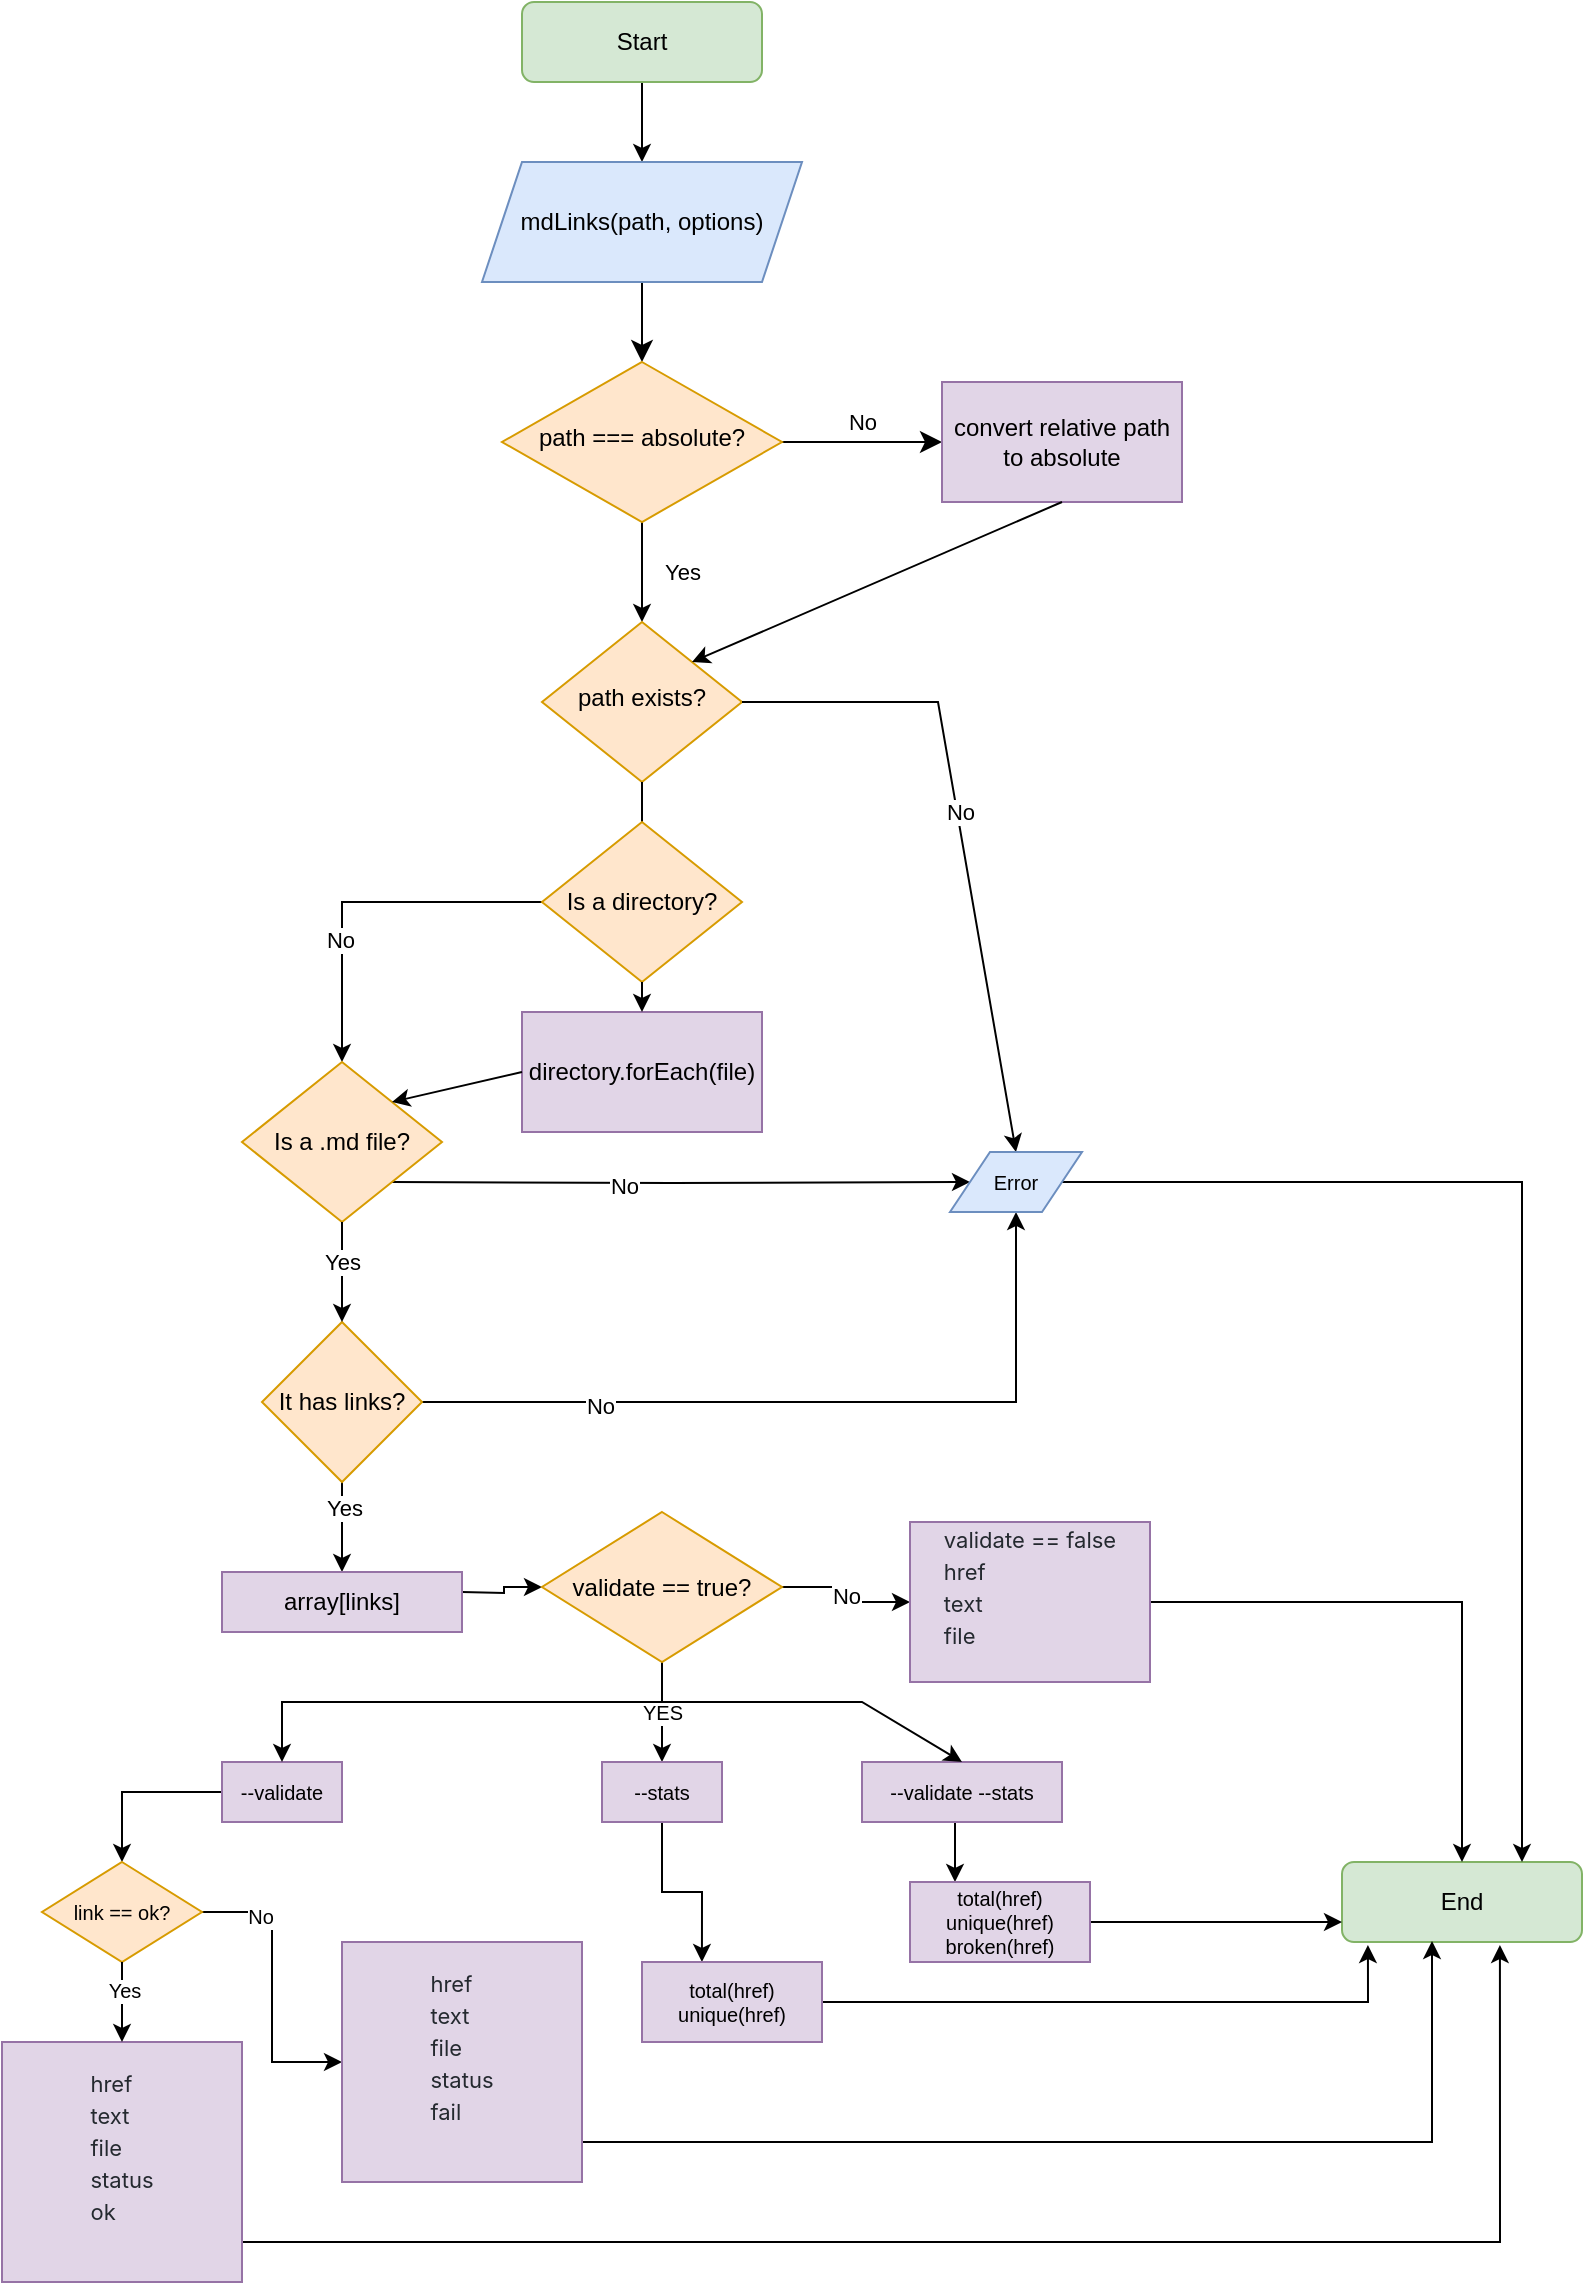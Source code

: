 <mxfile version="20.8.20" type="github">
  <diagram id="C5RBs43oDa-KdzZeNtuy" name="Page-1">
    <mxGraphModel dx="954" dy="530" grid="1" gridSize="10" guides="1" tooltips="1" connect="1" arrows="1" fold="1" page="1" pageScale="1" pageWidth="827" pageHeight="1169" math="0" shadow="0">
      <root>
        <mxCell id="WIyWlLk6GJQsqaUBKTNV-0" />
        <mxCell id="WIyWlLk6GJQsqaUBKTNV-1" parent="WIyWlLk6GJQsqaUBKTNV-0" />
        <mxCell id="WIyWlLk6GJQsqaUBKTNV-2" value="" style="rounded=0;html=1;jettySize=auto;orthogonalLoop=1;fontSize=11;endArrow=classic;endFill=1;endSize=8;strokeWidth=1;shadow=0;labelBackgroundColor=none;edgeStyle=orthogonalEdgeStyle;startArrow=none;" parent="WIyWlLk6GJQsqaUBKTNV-1" source="OmvuDLbbuwKiAppSM0HC-1" target="WIyWlLk6GJQsqaUBKTNV-6" edge="1">
          <mxGeometry relative="1" as="geometry" />
        </mxCell>
        <mxCell id="OmvuDLbbuwKiAppSM0HC-4" value="" style="edgeStyle=orthogonalEdgeStyle;rounded=0;orthogonalLoop=1;jettySize=auto;html=1;" edge="1" parent="WIyWlLk6GJQsqaUBKTNV-1" source="WIyWlLk6GJQsqaUBKTNV-3" target="OmvuDLbbuwKiAppSM0HC-1">
          <mxGeometry relative="1" as="geometry" />
        </mxCell>
        <mxCell id="WIyWlLk6GJQsqaUBKTNV-3" value="Start" style="rounded=1;whiteSpace=wrap;html=1;fontSize=12;glass=0;strokeWidth=1;shadow=0;fillColor=#d5e8d4;strokeColor=#82b366;" parent="WIyWlLk6GJQsqaUBKTNV-1" vertex="1">
          <mxGeometry x="280" y="10" width="120" height="40" as="geometry" />
        </mxCell>
        <mxCell id="WIyWlLk6GJQsqaUBKTNV-4" value="Yes" style="rounded=0;html=1;jettySize=auto;orthogonalLoop=1;fontSize=11;endArrow=classic;endFill=1;strokeWidth=1;shadow=0;labelBackgroundColor=none;edgeStyle=orthogonalEdgeStyle;" parent="WIyWlLk6GJQsqaUBKTNV-1" source="WIyWlLk6GJQsqaUBKTNV-6" target="WIyWlLk6GJQsqaUBKTNV-10" edge="1">
          <mxGeometry y="20" relative="1" as="geometry">
            <mxPoint as="offset" />
          </mxGeometry>
        </mxCell>
        <mxCell id="WIyWlLk6GJQsqaUBKTNV-5" value="No" style="edgeStyle=orthogonalEdgeStyle;rounded=0;html=1;jettySize=auto;orthogonalLoop=1;fontSize=11;endArrow=classic;endFill=1;endSize=8;strokeWidth=1;shadow=0;labelBackgroundColor=none;" parent="WIyWlLk6GJQsqaUBKTNV-1" source="WIyWlLk6GJQsqaUBKTNV-6" edge="1">
          <mxGeometry y="10" relative="1" as="geometry">
            <mxPoint as="offset" />
            <mxPoint x="490" y="230" as="targetPoint" />
            <Array as="points">
              <mxPoint x="470" y="230" />
              <mxPoint x="470" y="230" />
            </Array>
          </mxGeometry>
        </mxCell>
        <mxCell id="WIyWlLk6GJQsqaUBKTNV-6" value="path === absolute?" style="rhombus;whiteSpace=wrap;html=1;shadow=0;fontFamily=Helvetica;fontSize=12;align=center;strokeWidth=1;spacing=6;spacingTop=-4;fillColor=#ffe6cc;strokeColor=#d79b00;" parent="WIyWlLk6GJQsqaUBKTNV-1" vertex="1">
          <mxGeometry x="270" y="190" width="140" height="80" as="geometry" />
        </mxCell>
        <mxCell id="WIyWlLk6GJQsqaUBKTNV-10" value="path exists?" style="rhombus;whiteSpace=wrap;html=1;shadow=0;fontFamily=Helvetica;fontSize=12;align=center;strokeWidth=1;spacing=6;spacingTop=-4;fillColor=#ffe6cc;strokeColor=#d79b00;" parent="WIyWlLk6GJQsqaUBKTNV-1" vertex="1">
          <mxGeometry x="290" y="320" width="100" height="80" as="geometry" />
        </mxCell>
        <mxCell id="WIyWlLk6GJQsqaUBKTNV-11" value="End" style="rounded=1;whiteSpace=wrap;html=1;fontSize=12;glass=0;strokeWidth=1;shadow=0;fillColor=#d5e8d4;strokeColor=#82b366;" parent="WIyWlLk6GJQsqaUBKTNV-1" vertex="1">
          <mxGeometry x="690" y="940" width="120" height="40" as="geometry" />
        </mxCell>
        <mxCell id="OmvuDLbbuwKiAppSM0HC-1" value="mdLinks(path, options)" style="shape=parallelogram;perimeter=parallelogramPerimeter;whiteSpace=wrap;html=1;fixedSize=1;fillColor=#dae8fc;strokeColor=#6c8ebf;" vertex="1" parent="WIyWlLk6GJQsqaUBKTNV-1">
          <mxGeometry x="260" y="90" width="160" height="60" as="geometry" />
        </mxCell>
        <mxCell id="OmvuDLbbuwKiAppSM0HC-5" value="convert relative path to absolute" style="rounded=0;whiteSpace=wrap;html=1;fillColor=#e1d5e7;strokeColor=#9673a6;" vertex="1" parent="WIyWlLk6GJQsqaUBKTNV-1">
          <mxGeometry x="490" y="200" width="120" height="60" as="geometry" />
        </mxCell>
        <mxCell id="OmvuDLbbuwKiAppSM0HC-8" value="" style="endArrow=classic;html=1;rounded=0;exitX=0.5;exitY=1;exitDx=0;exitDy=0;entryX=1;entryY=0;entryDx=0;entryDy=0;" edge="1" parent="WIyWlLk6GJQsqaUBKTNV-1" source="OmvuDLbbuwKiAppSM0HC-5" target="WIyWlLk6GJQsqaUBKTNV-10">
          <mxGeometry width="50" height="50" relative="1" as="geometry">
            <mxPoint x="510" y="350" as="sourcePoint" />
            <mxPoint x="560" y="300" as="targetPoint" />
          </mxGeometry>
        </mxCell>
        <mxCell id="OmvuDLbbuwKiAppSM0HC-12" value="" style="rounded=0;html=1;jettySize=auto;orthogonalLoop=1;fontSize=11;endArrow=none;endFill=0;endSize=8;strokeWidth=1;shadow=0;labelBackgroundColor=none;edgeStyle=orthogonalEdgeStyle;" edge="1" parent="WIyWlLk6GJQsqaUBKTNV-1" source="WIyWlLk6GJQsqaUBKTNV-10" target="OmvuDLbbuwKiAppSM0HC-11">
          <mxGeometry x="0.333" y="20" relative="1" as="geometry">
            <mxPoint as="offset" />
            <mxPoint x="340" y="400" as="sourcePoint" />
            <mxPoint x="340" y="690" as="targetPoint" />
          </mxGeometry>
        </mxCell>
        <mxCell id="OmvuDLbbuwKiAppSM0HC-15" style="edgeStyle=orthogonalEdgeStyle;rounded=0;orthogonalLoop=1;jettySize=auto;html=1;" edge="1" parent="WIyWlLk6GJQsqaUBKTNV-1" source="OmvuDLbbuwKiAppSM0HC-11">
          <mxGeometry relative="1" as="geometry">
            <mxPoint x="190" y="540" as="targetPoint" />
            <Array as="points">
              <mxPoint x="190" y="460" />
            </Array>
          </mxGeometry>
        </mxCell>
        <mxCell id="OmvuDLbbuwKiAppSM0HC-16" value="No" style="edgeLabel;html=1;align=center;verticalAlign=middle;resizable=0;points=[];" vertex="1" connectable="0" parent="OmvuDLbbuwKiAppSM0HC-15">
          <mxGeometry x="0.314" y="-1" relative="1" as="geometry">
            <mxPoint as="offset" />
          </mxGeometry>
        </mxCell>
        <mxCell id="OmvuDLbbuwKiAppSM0HC-11" value="Is a directory?" style="rhombus;whiteSpace=wrap;html=1;fillColor=#ffe6cc;strokeColor=#d79b00;" vertex="1" parent="WIyWlLk6GJQsqaUBKTNV-1">
          <mxGeometry x="290" y="420" width="100" height="80" as="geometry" />
        </mxCell>
        <mxCell id="OmvuDLbbuwKiAppSM0HC-27" style="edgeStyle=orthogonalEdgeStyle;rounded=0;orthogonalLoop=1;jettySize=auto;html=1;exitX=1;exitY=1;exitDx=0;exitDy=0;entryX=0;entryY=0.5;entryDx=0;entryDy=0;" edge="1" parent="WIyWlLk6GJQsqaUBKTNV-1" target="OmvuDLbbuwKiAppSM0HC-66">
          <mxGeometry relative="1" as="geometry">
            <mxPoint x="215" y="600" as="sourcePoint" />
            <mxPoint x="540" y="595" as="targetPoint" />
          </mxGeometry>
        </mxCell>
        <mxCell id="OmvuDLbbuwKiAppSM0HC-28" value="No" style="edgeLabel;html=1;align=center;verticalAlign=middle;resizable=0;points=[];" vertex="1" connectable="0" parent="OmvuDLbbuwKiAppSM0HC-27">
          <mxGeometry x="-0.2" relative="1" as="geometry">
            <mxPoint y="1" as="offset" />
          </mxGeometry>
        </mxCell>
        <mxCell id="OmvuDLbbuwKiAppSM0HC-14" value="Is a .md file?" style="rhombus;whiteSpace=wrap;html=1;fillColor=#ffe6cc;strokeColor=#d79b00;" vertex="1" parent="WIyWlLk6GJQsqaUBKTNV-1">
          <mxGeometry x="140" y="540" width="100" height="80" as="geometry" />
        </mxCell>
        <mxCell id="OmvuDLbbuwKiAppSM0HC-17" value="directory.forEach(file)" style="rounded=0;whiteSpace=wrap;html=1;fillColor=#e1d5e7;strokeColor=#9673a6;" vertex="1" parent="WIyWlLk6GJQsqaUBKTNV-1">
          <mxGeometry x="280" y="515" width="120" height="60" as="geometry" />
        </mxCell>
        <mxCell id="OmvuDLbbuwKiAppSM0HC-19" value="" style="endArrow=classic;html=1;rounded=0;exitX=0.5;exitY=1;exitDx=0;exitDy=0;entryX=0.5;entryY=0;entryDx=0;entryDy=0;" edge="1" parent="WIyWlLk6GJQsqaUBKTNV-1" source="OmvuDLbbuwKiAppSM0HC-11" target="OmvuDLbbuwKiAppSM0HC-17">
          <mxGeometry width="50" height="50" relative="1" as="geometry">
            <mxPoint x="510" y="680" as="sourcePoint" />
            <mxPoint x="560" y="630" as="targetPoint" />
            <Array as="points" />
          </mxGeometry>
        </mxCell>
        <mxCell id="OmvuDLbbuwKiAppSM0HC-20" value="" style="endArrow=classic;html=1;rounded=0;entryX=1;entryY=0;entryDx=0;entryDy=0;exitX=0;exitY=0.5;exitDx=0;exitDy=0;" edge="1" parent="WIyWlLk6GJQsqaUBKTNV-1" source="OmvuDLbbuwKiAppSM0HC-17">
          <mxGeometry width="50" height="50" relative="1" as="geometry">
            <mxPoint x="210" y="660" as="sourcePoint" />
            <mxPoint x="215" y="560" as="targetPoint" />
          </mxGeometry>
        </mxCell>
        <mxCell id="OmvuDLbbuwKiAppSM0HC-29" style="edgeStyle=orthogonalEdgeStyle;rounded=0;orthogonalLoop=1;jettySize=auto;html=1;exitX=1;exitY=0.5;exitDx=0;exitDy=0;entryX=0.5;entryY=1;entryDx=0;entryDy=0;" edge="1" parent="WIyWlLk6GJQsqaUBKTNV-1" source="OmvuDLbbuwKiAppSM0HC-21" target="OmvuDLbbuwKiAppSM0HC-66">
          <mxGeometry relative="1" as="geometry">
            <mxPoint x="580" y="640" as="targetPoint" />
          </mxGeometry>
        </mxCell>
        <mxCell id="OmvuDLbbuwKiAppSM0HC-30" value="No" style="edgeLabel;html=1;align=center;verticalAlign=middle;resizable=0;points=[];" vertex="1" connectable="0" parent="OmvuDLbbuwKiAppSM0HC-29">
          <mxGeometry x="-0.547" y="-1" relative="1" as="geometry">
            <mxPoint y="1" as="offset" />
          </mxGeometry>
        </mxCell>
        <mxCell id="OmvuDLbbuwKiAppSM0HC-32" style="edgeStyle=orthogonalEdgeStyle;rounded=0;orthogonalLoop=1;jettySize=auto;html=1;exitX=0.5;exitY=1;exitDx=0;exitDy=0;entryX=0.5;entryY=0;entryDx=0;entryDy=0;" edge="1" parent="WIyWlLk6GJQsqaUBKTNV-1" source="OmvuDLbbuwKiAppSM0HC-21" target="OmvuDLbbuwKiAppSM0HC-31">
          <mxGeometry relative="1" as="geometry">
            <mxPoint x="190" y="790" as="targetPoint" />
          </mxGeometry>
        </mxCell>
        <mxCell id="OmvuDLbbuwKiAppSM0HC-33" value="Yes" style="edgeLabel;html=1;align=center;verticalAlign=middle;resizable=0;points=[];" vertex="1" connectable="0" parent="OmvuDLbbuwKiAppSM0HC-32">
          <mxGeometry x="-0.425" y="1" relative="1" as="geometry">
            <mxPoint as="offset" />
          </mxGeometry>
        </mxCell>
        <mxCell id="OmvuDLbbuwKiAppSM0HC-21" value="It has links?" style="rhombus;whiteSpace=wrap;html=1;fillColor=#ffe6cc;strokeColor=#d79b00;" vertex="1" parent="WIyWlLk6GJQsqaUBKTNV-1">
          <mxGeometry x="150" y="670" width="80" height="80" as="geometry" />
        </mxCell>
        <mxCell id="OmvuDLbbuwKiAppSM0HC-22" value="" style="endArrow=classic;html=1;rounded=0;entryX=0.5;entryY=0;entryDx=0;entryDy=0;exitX=0.5;exitY=1;exitDx=0;exitDy=0;" edge="1" parent="WIyWlLk6GJQsqaUBKTNV-1" target="OmvuDLbbuwKiAppSM0HC-21">
          <mxGeometry width="50" height="50" relative="1" as="geometry">
            <mxPoint x="190" y="620" as="sourcePoint" />
            <mxPoint x="240" y="590" as="targetPoint" />
          </mxGeometry>
        </mxCell>
        <mxCell id="OmvuDLbbuwKiAppSM0HC-23" value="Yes" style="edgeLabel;html=1;align=center;verticalAlign=middle;resizable=0;points=[];" vertex="1" connectable="0" parent="OmvuDLbbuwKiAppSM0HC-22">
          <mxGeometry x="-0.225" relative="1" as="geometry">
            <mxPoint as="offset" />
          </mxGeometry>
        </mxCell>
        <mxCell id="OmvuDLbbuwKiAppSM0HC-25" value="" style="endArrow=classic;html=1;rounded=0;exitX=1;exitY=0.5;exitDx=0;exitDy=0;entryX=0.5;entryY=0;entryDx=0;entryDy=0;" edge="1" parent="WIyWlLk6GJQsqaUBKTNV-1" source="WIyWlLk6GJQsqaUBKTNV-10" target="OmvuDLbbuwKiAppSM0HC-66">
          <mxGeometry width="50" height="50" relative="1" as="geometry">
            <mxPoint x="490" y="470" as="sourcePoint" />
            <mxPoint x="572.255" y="580" as="targetPoint" />
            <Array as="points">
              <mxPoint x="488" y="360" />
            </Array>
          </mxGeometry>
        </mxCell>
        <mxCell id="OmvuDLbbuwKiAppSM0HC-26" value="No" style="edgeLabel;html=1;align=center;verticalAlign=middle;resizable=0;points=[];" vertex="1" connectable="0" parent="OmvuDLbbuwKiAppSM0HC-25">
          <mxGeometry x="-0.054" y="1" relative="1" as="geometry">
            <mxPoint y="-1" as="offset" />
          </mxGeometry>
        </mxCell>
        <mxCell id="OmvuDLbbuwKiAppSM0HC-35" style="edgeStyle=orthogonalEdgeStyle;rounded=0;orthogonalLoop=1;jettySize=auto;html=1;exitX=1;exitY=0.5;exitDx=0;exitDy=0;entryX=0;entryY=0.5;entryDx=0;entryDy=0;" edge="1" parent="WIyWlLk6GJQsqaUBKTNV-1" target="OmvuDLbbuwKiAppSM0HC-34">
          <mxGeometry relative="1" as="geometry">
            <mxPoint x="250" y="805" as="sourcePoint" />
          </mxGeometry>
        </mxCell>
        <mxCell id="OmvuDLbbuwKiAppSM0HC-31" value="array[links]" style="rounded=0;whiteSpace=wrap;html=1;fillColor=#e1d5e7;strokeColor=#9673a6;" vertex="1" parent="WIyWlLk6GJQsqaUBKTNV-1">
          <mxGeometry x="130" y="795" width="120" height="30" as="geometry" />
        </mxCell>
        <mxCell id="OmvuDLbbuwKiAppSM0HC-37" value="No" style="edgeStyle=orthogonalEdgeStyle;rounded=0;orthogonalLoop=1;jettySize=auto;html=1;exitX=1;exitY=0.5;exitDx=0;exitDy=0;" edge="1" parent="WIyWlLk6GJQsqaUBKTNV-1" source="OmvuDLbbuwKiAppSM0HC-34" target="OmvuDLbbuwKiAppSM0HC-38">
          <mxGeometry relative="1" as="geometry">
            <mxPoint x="460" y="810" as="targetPoint" />
          </mxGeometry>
        </mxCell>
        <mxCell id="OmvuDLbbuwKiAppSM0HC-45" value="YES" style="edgeStyle=orthogonalEdgeStyle;rounded=0;orthogonalLoop=1;jettySize=auto;html=1;exitX=0.5;exitY=1;exitDx=0;exitDy=0;fontSize=10;entryX=0.5;entryY=0;entryDx=0;entryDy=0;" edge="1" parent="WIyWlLk6GJQsqaUBKTNV-1" source="OmvuDLbbuwKiAppSM0HC-34" target="OmvuDLbbuwKiAppSM0HC-43">
          <mxGeometry relative="1" as="geometry">
            <mxPoint x="350" y="870" as="targetPoint" />
            <Array as="points" />
          </mxGeometry>
        </mxCell>
        <mxCell id="OmvuDLbbuwKiAppSM0HC-34" value="validate == true?" style="rhombus;whiteSpace=wrap;html=1;fillColor=#ffe6cc;strokeColor=#d79b00;" vertex="1" parent="WIyWlLk6GJQsqaUBKTNV-1">
          <mxGeometry x="290" y="765" width="120" height="75" as="geometry" />
        </mxCell>
        <mxCell id="OmvuDLbbuwKiAppSM0HC-57" style="edgeStyle=orthogonalEdgeStyle;rounded=0;orthogonalLoop=1;jettySize=auto;html=1;exitX=1;exitY=0.5;exitDx=0;exitDy=0;fontSize=10;" edge="1" parent="WIyWlLk6GJQsqaUBKTNV-1" source="OmvuDLbbuwKiAppSM0HC-38" target="WIyWlLk6GJQsqaUBKTNV-11">
          <mxGeometry relative="1" as="geometry" />
        </mxCell>
        <mxCell id="OmvuDLbbuwKiAppSM0HC-38" value="&lt;p style=&quot;border-color: var(--border-color); box-sizing: border-box; margin-top: 0px; margin-bottom: 16px; text-align: start; background-color: rgb(255, 255, 255); line-height: 0px;&quot; dir=&quot;auto&quot;&gt;&lt;font style=&quot;border-color: var(--border-color);&quot; face=&quot;-apple-system, system-ui, Segoe UI, Noto Sans, Helvetica, Arial, sans-serif, Apple Color Emoji, Segoe UI Emoji&quot; color=&quot;#24292f&quot;&gt;validate == false&lt;/font&gt;&lt;/p&gt;&lt;p style=&quot;border-color: var(--border-color); box-sizing: border-box; margin-top: 0px; margin-bottom: 16px; text-align: start; background-color: rgb(255, 255, 255); line-height: 0px;&quot; dir=&quot;auto&quot;&gt;&lt;font style=&quot;border-color: var(--border-color);&quot; face=&quot;-apple-system, system-ui, Segoe UI, Noto Sans, Helvetica, Arial, sans-serif, Apple Color Emoji, Segoe UI Emoji&quot; color=&quot;#24292f&quot;&gt;href&lt;/font&gt;&lt;/p&gt;&lt;p style=&quot;border-color: var(--border-color); box-sizing: border-box; margin-top: 0px; margin-bottom: 16px; text-align: start; background-color: rgb(255, 255, 255); line-height: 0px;&quot; dir=&quot;auto&quot;&gt;&lt;font style=&quot;border-color: var(--border-color);&quot; face=&quot;-apple-system, system-ui, Segoe UI, Noto Sans, Helvetica, Arial, sans-serif, Apple Color Emoji, Segoe UI Emoji&quot; color=&quot;#24292f&quot;&gt;text&lt;/font&gt;&lt;/p&gt;&lt;p style=&quot;border-color: var(--border-color); box-sizing: border-box; margin-top: 0px; margin-bottom: 16px; text-align: start; background-color: rgb(255, 255, 255); line-height: 0px;&quot; dir=&quot;auto&quot;&gt;&lt;font style=&quot;border-color: var(--border-color);&quot; face=&quot;-apple-system, system-ui, Segoe UI, Noto Sans, Helvetica, Arial, sans-serif, Apple Color Emoji, Segoe UI Emoji&quot; color=&quot;#24292f&quot;&gt;file&lt;/font&gt;&lt;/p&gt;" style="rounded=0;whiteSpace=wrap;html=1;fontSize=11;fillColor=#e1d5e7;strokeColor=#9673a6;" vertex="1" parent="WIyWlLk6GJQsqaUBKTNV-1">
          <mxGeometry x="474" y="770" width="120" height="80" as="geometry" />
        </mxCell>
        <mxCell id="OmvuDLbbuwKiAppSM0HC-58" style="edgeStyle=orthogonalEdgeStyle;rounded=0;orthogonalLoop=1;jettySize=auto;html=1;entryX=0.658;entryY=1.038;entryDx=0;entryDy=0;entryPerimeter=0;fontSize=10;" edge="1" parent="WIyWlLk6GJQsqaUBKTNV-1" source="OmvuDLbbuwKiAppSM0HC-39" target="WIyWlLk6GJQsqaUBKTNV-11">
          <mxGeometry relative="1" as="geometry">
            <Array as="points">
              <mxPoint x="769" y="1130" />
            </Array>
          </mxGeometry>
        </mxCell>
        <mxCell id="OmvuDLbbuwKiAppSM0HC-39" value="&lt;p style=&quot;border-color: var(--border-color); box-sizing: border-box; margin-top: 0px; margin-bottom: 16px; text-align: start; background-color: rgb(255, 255, 255); line-height: 0px;&quot; dir=&quot;auto&quot;&gt;&lt;font style=&quot;border-color: var(--border-color);&quot; face=&quot;-apple-system, system-ui, Segoe UI, Noto Sans, Helvetica, Arial, sans-serif, Apple Color Emoji, Segoe UI Emoji&quot; color=&quot;#24292f&quot;&gt;href&lt;/font&gt;&lt;/p&gt;&lt;p style=&quot;border-color: var(--border-color); box-sizing: border-box; margin-top: 0px; margin-bottom: 16px; text-align: start; background-color: rgb(255, 255, 255); line-height: 0px;&quot; dir=&quot;auto&quot;&gt;&lt;font style=&quot;border-color: var(--border-color);&quot; face=&quot;-apple-system, system-ui, Segoe UI, Noto Sans, Helvetica, Arial, sans-serif, Apple Color Emoji, Segoe UI Emoji&quot; color=&quot;#24292f&quot;&gt;text&lt;/font&gt;&lt;/p&gt;&lt;p style=&quot;border-color: var(--border-color); box-sizing: border-box; margin-top: 0px; margin-bottom: 16px; text-align: start; background-color: rgb(255, 255, 255); line-height: 0px;&quot; dir=&quot;auto&quot;&gt;&lt;font style=&quot;border-color: var(--border-color);&quot; face=&quot;-apple-system, system-ui, Segoe UI, Noto Sans, Helvetica, Arial, sans-serif, Apple Color Emoji, Segoe UI Emoji&quot; color=&quot;#24292f&quot;&gt;file&lt;/font&gt;&lt;/p&gt;&lt;p style=&quot;border-color: var(--border-color); box-sizing: border-box; margin-top: 0px; margin-bottom: 16px; text-align: start; background-color: rgb(255, 255, 255); line-height: 0px;&quot; dir=&quot;auto&quot;&gt;&lt;font style=&quot;border-color: var(--border-color);&quot; face=&quot;-apple-system, system-ui, Segoe UI, Noto Sans, Helvetica, Arial, sans-serif, Apple Color Emoji, Segoe UI Emoji&quot; color=&quot;#24292f&quot;&gt;status&lt;/font&gt;&lt;/p&gt;&lt;p style=&quot;border-color: var(--border-color); box-sizing: border-box; margin-top: 0px; margin-bottom: 16px; text-align: start; background-color: rgb(255, 255, 255); line-height: 0px;&quot; dir=&quot;auto&quot;&gt;&lt;font style=&quot;border-color: var(--border-color);&quot; face=&quot;-apple-system, system-ui, Segoe UI, Noto Sans, Helvetica, Arial, sans-serif, Apple Color Emoji, Segoe UI Emoji&quot; color=&quot;#24292f&quot;&gt;ok&lt;/font&gt;&lt;/p&gt;" style="rounded=0;whiteSpace=wrap;html=1;fontSize=11;fillColor=#e1d5e7;strokeColor=#9673a6;" vertex="1" parent="WIyWlLk6GJQsqaUBKTNV-1">
          <mxGeometry x="20" y="1030" width="120" height="120" as="geometry" />
        </mxCell>
        <mxCell id="OmvuDLbbuwKiAppSM0HC-51" style="edgeStyle=orthogonalEdgeStyle;rounded=0;orthogonalLoop=1;jettySize=auto;html=1;fontSize=10;" edge="1" parent="WIyWlLk6GJQsqaUBKTNV-1" source="OmvuDLbbuwKiAppSM0HC-41" target="OmvuDLbbuwKiAppSM0HC-50">
          <mxGeometry relative="1" as="geometry" />
        </mxCell>
        <mxCell id="OmvuDLbbuwKiAppSM0HC-41" value="--validate" style="rounded=0;whiteSpace=wrap;html=1;fontSize=10;fillColor=#e1d5e7;strokeColor=#9673a6;" vertex="1" parent="WIyWlLk6GJQsqaUBKTNV-1">
          <mxGeometry x="130" y="890" width="60" height="30" as="geometry" />
        </mxCell>
        <mxCell id="OmvuDLbbuwKiAppSM0HC-61" style="edgeStyle=orthogonalEdgeStyle;rounded=0;orthogonalLoop=1;jettySize=auto;html=1;exitX=0.5;exitY=1;exitDx=0;exitDy=0;entryX=0.333;entryY=0;entryDx=0;entryDy=0;entryPerimeter=0;fontSize=10;" edge="1" parent="WIyWlLk6GJQsqaUBKTNV-1" source="OmvuDLbbuwKiAppSM0HC-43" target="OmvuDLbbuwKiAppSM0HC-60">
          <mxGeometry relative="1" as="geometry" />
        </mxCell>
        <mxCell id="OmvuDLbbuwKiAppSM0HC-43" value="--stats" style="rounded=0;whiteSpace=wrap;html=1;fontSize=10;fillColor=#e1d5e7;strokeColor=#9673a6;" vertex="1" parent="WIyWlLk6GJQsqaUBKTNV-1">
          <mxGeometry x="320" y="890" width="60" height="30" as="geometry" />
        </mxCell>
        <mxCell id="OmvuDLbbuwKiAppSM0HC-64" style="edgeStyle=orthogonalEdgeStyle;rounded=0;orthogonalLoop=1;jettySize=auto;html=1;exitX=0.5;exitY=1;exitDx=0;exitDy=0;entryX=0.25;entryY=0;entryDx=0;entryDy=0;fontSize=10;" edge="1" parent="WIyWlLk6GJQsqaUBKTNV-1" source="OmvuDLbbuwKiAppSM0HC-44" target="OmvuDLbbuwKiAppSM0HC-63">
          <mxGeometry relative="1" as="geometry" />
        </mxCell>
        <mxCell id="OmvuDLbbuwKiAppSM0HC-44" value="--validate --stats" style="rounded=0;whiteSpace=wrap;html=1;fontSize=10;fillColor=#e1d5e7;strokeColor=#9673a6;" vertex="1" parent="WIyWlLk6GJQsqaUBKTNV-1">
          <mxGeometry x="450" y="890" width="100" height="30" as="geometry" />
        </mxCell>
        <mxCell id="OmvuDLbbuwKiAppSM0HC-47" value="" style="endArrow=classic;html=1;rounded=0;fontSize=10;entryX=0.5;entryY=0;entryDx=0;entryDy=0;" edge="1" parent="WIyWlLk6GJQsqaUBKTNV-1" target="OmvuDLbbuwKiAppSM0HC-44">
          <mxGeometry width="50" height="50" relative="1" as="geometry">
            <mxPoint x="350" y="860" as="sourcePoint" />
            <mxPoint x="460" y="820" as="targetPoint" />
            <Array as="points">
              <mxPoint x="450" y="860" />
            </Array>
          </mxGeometry>
        </mxCell>
        <mxCell id="OmvuDLbbuwKiAppSM0HC-48" value="" style="endArrow=classic;html=1;rounded=0;fontSize=10;entryX=0.5;entryY=0;entryDx=0;entryDy=0;" edge="1" parent="WIyWlLk6GJQsqaUBKTNV-1" target="OmvuDLbbuwKiAppSM0HC-41">
          <mxGeometry width="50" height="50" relative="1" as="geometry">
            <mxPoint x="350" y="860" as="sourcePoint" />
            <mxPoint x="160" y="880" as="targetPoint" />
            <Array as="points">
              <mxPoint x="160" y="860" />
            </Array>
          </mxGeometry>
        </mxCell>
        <mxCell id="OmvuDLbbuwKiAppSM0HC-55" style="edgeStyle=orthogonalEdgeStyle;rounded=0;orthogonalLoop=1;jettySize=auto;html=1;exitX=1;exitY=0.5;exitDx=0;exitDy=0;fontSize=10;" edge="1" parent="WIyWlLk6GJQsqaUBKTNV-1" source="OmvuDLbbuwKiAppSM0HC-50" target="OmvuDLbbuwKiAppSM0HC-54">
          <mxGeometry relative="1" as="geometry" />
        </mxCell>
        <mxCell id="OmvuDLbbuwKiAppSM0HC-56" value="No" style="edgeLabel;html=1;align=center;verticalAlign=middle;resizable=0;points=[];fontSize=10;" vertex="1" connectable="0" parent="OmvuDLbbuwKiAppSM0HC-55">
          <mxGeometry x="-0.6" y="-1" relative="1" as="geometry">
            <mxPoint y="1" as="offset" />
          </mxGeometry>
        </mxCell>
        <mxCell id="OmvuDLbbuwKiAppSM0HC-50" value="link == ok?" style="rhombus;whiteSpace=wrap;html=1;fontSize=10;fillColor=#ffe6cc;strokeColor=#d79b00;" vertex="1" parent="WIyWlLk6GJQsqaUBKTNV-1">
          <mxGeometry x="40" y="940" width="80" height="50" as="geometry" />
        </mxCell>
        <mxCell id="OmvuDLbbuwKiAppSM0HC-52" value="" style="endArrow=classic;html=1;rounded=0;fontSize=10;exitX=0.5;exitY=1;exitDx=0;exitDy=0;entryX=0.5;entryY=0;entryDx=0;entryDy=0;" edge="1" parent="WIyWlLk6GJQsqaUBKTNV-1" source="OmvuDLbbuwKiAppSM0HC-50" target="OmvuDLbbuwKiAppSM0HC-39">
          <mxGeometry width="50" height="50" relative="1" as="geometry">
            <mxPoint x="140" y="1010" as="sourcePoint" />
            <mxPoint x="190" y="960" as="targetPoint" />
          </mxGeometry>
        </mxCell>
        <mxCell id="OmvuDLbbuwKiAppSM0HC-53" value="Yes" style="edgeLabel;html=1;align=center;verticalAlign=middle;resizable=0;points=[];fontSize=10;" vertex="1" connectable="0" parent="OmvuDLbbuwKiAppSM0HC-52">
          <mxGeometry x="-0.318" y="1" relative="1" as="geometry">
            <mxPoint as="offset" />
          </mxGeometry>
        </mxCell>
        <mxCell id="OmvuDLbbuwKiAppSM0HC-59" style="edgeStyle=orthogonalEdgeStyle;rounded=0;orthogonalLoop=1;jettySize=auto;html=1;entryX=0.375;entryY=0.988;entryDx=0;entryDy=0;entryPerimeter=0;fontSize=10;" edge="1" parent="WIyWlLk6GJQsqaUBKTNV-1" source="OmvuDLbbuwKiAppSM0HC-54" target="WIyWlLk6GJQsqaUBKTNV-11">
          <mxGeometry relative="1" as="geometry">
            <Array as="points">
              <mxPoint x="735" y="1080" />
            </Array>
          </mxGeometry>
        </mxCell>
        <mxCell id="OmvuDLbbuwKiAppSM0HC-54" value="&lt;p style=&quot;border-color: var(--border-color); box-sizing: border-box; margin-top: 0px; margin-bottom: 16px; text-align: start; background-color: rgb(255, 255, 255); line-height: 0px;&quot; dir=&quot;auto&quot;&gt;&lt;font style=&quot;border-color: var(--border-color);&quot; face=&quot;-apple-system, system-ui, Segoe UI, Noto Sans, Helvetica, Arial, sans-serif, Apple Color Emoji, Segoe UI Emoji&quot; color=&quot;#24292f&quot;&gt;href&lt;/font&gt;&lt;/p&gt;&lt;p style=&quot;border-color: var(--border-color); box-sizing: border-box; margin-top: 0px; margin-bottom: 16px; text-align: start; background-color: rgb(255, 255, 255); line-height: 0px;&quot; dir=&quot;auto&quot;&gt;&lt;font style=&quot;border-color: var(--border-color);&quot; face=&quot;-apple-system, system-ui, Segoe UI, Noto Sans, Helvetica, Arial, sans-serif, Apple Color Emoji, Segoe UI Emoji&quot; color=&quot;#24292f&quot;&gt;text&lt;/font&gt;&lt;/p&gt;&lt;p style=&quot;border-color: var(--border-color); box-sizing: border-box; margin-top: 0px; margin-bottom: 16px; text-align: start; background-color: rgb(255, 255, 255); line-height: 0px;&quot; dir=&quot;auto&quot;&gt;&lt;font style=&quot;border-color: var(--border-color);&quot; face=&quot;-apple-system, system-ui, Segoe UI, Noto Sans, Helvetica, Arial, sans-serif, Apple Color Emoji, Segoe UI Emoji&quot; color=&quot;#24292f&quot;&gt;file&lt;/font&gt;&lt;/p&gt;&lt;p style=&quot;border-color: var(--border-color); box-sizing: border-box; margin-top: 0px; margin-bottom: 16px; text-align: start; background-color: rgb(255, 255, 255); line-height: 0px;&quot; dir=&quot;auto&quot;&gt;&lt;font style=&quot;border-color: var(--border-color);&quot; face=&quot;-apple-system, system-ui, Segoe UI, Noto Sans, Helvetica, Arial, sans-serif, Apple Color Emoji, Segoe UI Emoji&quot; color=&quot;#24292f&quot;&gt;status&lt;/font&gt;&lt;/p&gt;&lt;p style=&quot;border-color: var(--border-color); box-sizing: border-box; margin-top: 0px; margin-bottom: 16px; text-align: start; background-color: rgb(255, 255, 255); line-height: 0px;&quot; dir=&quot;auto&quot;&gt;&lt;font face=&quot;-apple-system, system-ui, Segoe UI, Noto Sans, Helvetica, Arial, sans-serif, Apple Color Emoji, Segoe UI Emoji&quot; color=&quot;#24292f&quot;&gt;fail&lt;/font&gt;&lt;/p&gt;" style="rounded=0;whiteSpace=wrap;html=1;fontSize=11;fillColor=#e1d5e7;strokeColor=#9673a6;" vertex="1" parent="WIyWlLk6GJQsqaUBKTNV-1">
          <mxGeometry x="190" y="980" width="120" height="120" as="geometry" />
        </mxCell>
        <mxCell id="OmvuDLbbuwKiAppSM0HC-62" style="edgeStyle=orthogonalEdgeStyle;rounded=0;orthogonalLoop=1;jettySize=auto;html=1;entryX=0.108;entryY=1.038;entryDx=0;entryDy=0;entryPerimeter=0;fontSize=10;" edge="1" parent="WIyWlLk6GJQsqaUBKTNV-1" source="OmvuDLbbuwKiAppSM0HC-60" target="WIyWlLk6GJQsqaUBKTNV-11">
          <mxGeometry relative="1" as="geometry" />
        </mxCell>
        <mxCell id="OmvuDLbbuwKiAppSM0HC-60" value="total(href)&lt;br&gt;unique(href)" style="rounded=0;whiteSpace=wrap;html=1;fontSize=10;fillColor=#e1d5e7;strokeColor=#9673a6;" vertex="1" parent="WIyWlLk6GJQsqaUBKTNV-1">
          <mxGeometry x="340" y="990" width="90" height="40" as="geometry" />
        </mxCell>
        <mxCell id="OmvuDLbbuwKiAppSM0HC-65" style="edgeStyle=orthogonalEdgeStyle;rounded=0;orthogonalLoop=1;jettySize=auto;html=1;entryX=0;entryY=0.75;entryDx=0;entryDy=0;fontSize=10;" edge="1" parent="WIyWlLk6GJQsqaUBKTNV-1" source="OmvuDLbbuwKiAppSM0HC-63" target="WIyWlLk6GJQsqaUBKTNV-11">
          <mxGeometry relative="1" as="geometry" />
        </mxCell>
        <mxCell id="OmvuDLbbuwKiAppSM0HC-63" value="total(href)&lt;br&gt;unique(href)&lt;br&gt;broken(href)" style="rounded=0;whiteSpace=wrap;html=1;fontSize=10;fillColor=#e1d5e7;strokeColor=#9673a6;" vertex="1" parent="WIyWlLk6GJQsqaUBKTNV-1">
          <mxGeometry x="474" y="950" width="90" height="40" as="geometry" />
        </mxCell>
        <mxCell id="OmvuDLbbuwKiAppSM0HC-67" style="edgeStyle=orthogonalEdgeStyle;rounded=0;orthogonalLoop=1;jettySize=auto;html=1;entryX=0.75;entryY=0;entryDx=0;entryDy=0;fontSize=10;endArrow=classic;endFill=1;" edge="1" parent="WIyWlLk6GJQsqaUBKTNV-1" source="OmvuDLbbuwKiAppSM0HC-66" target="WIyWlLk6GJQsqaUBKTNV-11">
          <mxGeometry relative="1" as="geometry" />
        </mxCell>
        <mxCell id="OmvuDLbbuwKiAppSM0HC-66" value="Error" style="shape=parallelogram;perimeter=parallelogramPerimeter;whiteSpace=wrap;html=1;fixedSize=1;fontSize=10;fillColor=#dae8fc;strokeColor=#6c8ebf;" vertex="1" parent="WIyWlLk6GJQsqaUBKTNV-1">
          <mxGeometry x="494" y="585" width="66" height="30" as="geometry" />
        </mxCell>
      </root>
    </mxGraphModel>
  </diagram>
</mxfile>
